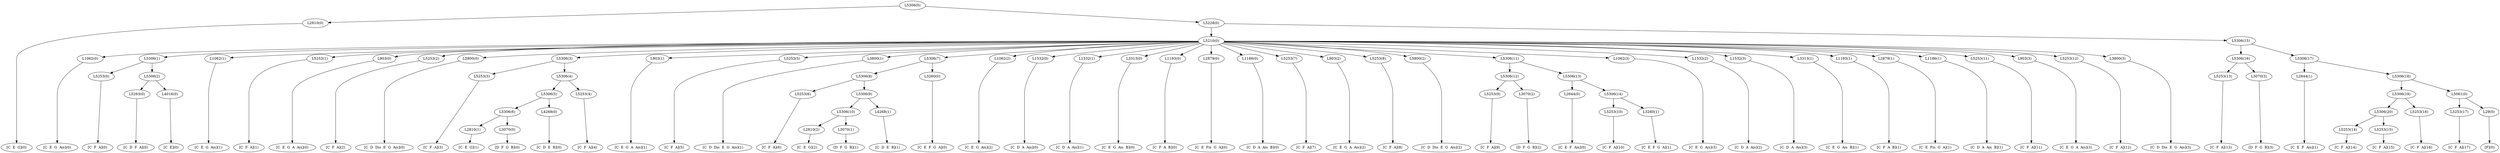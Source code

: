 digraph sample{
"L2810(0)"->"[C  E  G](0)"
"L1062(0)"->"[C  E  G  Ais](0)"
"L5253(0)"->"[C  F  A](0)"
"L5263(0)"->"[C  D  F  A](0)"
"L4016(0)"->"[C  E](0)"
"L5306(2)"->"L5263(0)"
"L5306(2)"->"L4016(0)"
"L5306(1)"->"L5253(0)"
"L5306(1)"->"L5306(2)"
"L1062(1)"->"[C  E  G  Ais](1)"
"L5253(1)"->"[C  F  A](1)"
"L903(0)"->"[C  E  G  A  Ais](0)"
"L5253(2)"->"[C  F  A](2)"
"L3800(0)"->"[C  D  Dis  E  G  Ais](0)"
"L5253(3)"->"[C  F  A](3)"
"L2810(1)"->"[C  E  G](1)"
"L3070(0)"->"[D  F  G  B](0)"
"L5306(6)"->"L2810(1)"
"L5306(6)"->"L3070(0)"
"L4268(0)"->"[C  D  E  B](0)"
"L5306(5)"->"L5306(6)"
"L5306(5)"->"L4268(0)"
"L5253(4)"->"[C  F  A](4)"
"L5306(4)"->"L5306(5)"
"L5306(4)"->"L5253(4)"
"L5306(3)"->"L5253(3)"
"L5306(3)"->"L5306(4)"
"L903(1)"->"[C  E  G  A  Ais](1)"
"L5253(5)"->"[C  F  A](5)"
"L3800(1)"->"[C  D  Dis  E  G  Ais](1)"
"L5253(6)"->"[C  F  A](6)"
"L2810(2)"->"[C  E  G](2)"
"L3070(1)"->"[D  F  G  B](1)"
"L5306(10)"->"L2810(2)"
"L5306(10)"->"L3070(1)"
"L4268(1)"->"[C  D  E  B](1)"
"L5306(9)"->"L5306(10)"
"L5306(9)"->"L4268(1)"
"L5306(8)"->"L5253(6)"
"L5306(8)"->"L5306(9)"
"L3260(0)"->"[C  E  F  G  A](0)"
"L5306(7)"->"L5306(8)"
"L5306(7)"->"L3260(0)"
"L1062(2)"->"[C  E  G  Ais](2)"
"L1532(0)"->"[C  D  A  Ais](0)"
"L1532(1)"->"[C  D  A  Ais](1)"
"L3313(0)"->"[C  E  G  Ais  B](0)"
"L1193(0)"->"[C  F  A  B](0)"
"L2879(0)"->"[C  E  Fis  G  A](0)"
"L1186(0)"->"[C  D  A  Ais  B](0)"
"L5253(7)"->"[C  F  A](7)"
"L903(2)"->"[C  E  G  A  Ais](2)"
"L5253(8)"->"[C  F  A](8)"
"L3800(2)"->"[C  D  Dis  E  G  Ais](2)"
"L5253(9)"->"[C  F  A](9)"
"L3070(2)"->"[D  F  G  B](2)"
"L5306(12)"->"L5253(9)"
"L5306(12)"->"L3070(2)"
"L2644(0)"->"[C  E  F  Ais](0)"
"L5253(10)"->"[C  F  A](10)"
"L3260(1)"->"[C  E  F  G  A](1)"
"L5306(14)"->"L5253(10)"
"L5306(14)"->"L3260(1)"
"L5306(13)"->"L2644(0)"
"L5306(13)"->"L5306(14)"
"L5306(11)"->"L5306(12)"
"L5306(11)"->"L5306(13)"
"L1062(3)"->"[C  E  G  Ais](3)"
"L1532(2)"->"[C  D  A  Ais](2)"
"L1532(3)"->"[C  D  A  Ais](3)"
"L3313(1)"->"[C  E  G  Ais  B](1)"
"L1193(1)"->"[C  F  A  B](1)"
"L2879(1)"->"[C  E  Fis  G  A](1)"
"L1186(1)"->"[C  D  A  Ais  B](1)"
"L5253(11)"->"[C  F  A](11)"
"L903(3)"->"[C  E  G  A  Ais](3)"
"L5253(12)"->"[C  F  A](12)"
"L3800(3)"->"[C  D  Dis  E  G  Ais](3)"
"L5210(0)"->"L1062(0)"
"L5210(0)"->"L5306(1)"
"L5210(0)"->"L1062(1)"
"L5210(0)"->"L5253(1)"
"L5210(0)"->"L903(0)"
"L5210(0)"->"L5253(2)"
"L5210(0)"->"L3800(0)"
"L5210(0)"->"L5306(3)"
"L5210(0)"->"L903(1)"
"L5210(0)"->"L5253(5)"
"L5210(0)"->"L3800(1)"
"L5210(0)"->"L5306(7)"
"L5210(0)"->"L1062(2)"
"L5210(0)"->"L1532(0)"
"L5210(0)"->"L1532(1)"
"L5210(0)"->"L3313(0)"
"L5210(0)"->"L1193(0)"
"L5210(0)"->"L2879(0)"
"L5210(0)"->"L1186(0)"
"L5210(0)"->"L5253(7)"
"L5210(0)"->"L903(2)"
"L5210(0)"->"L5253(8)"
"L5210(0)"->"L3800(2)"
"L5210(0)"->"L5306(11)"
"L5210(0)"->"L1062(3)"
"L5210(0)"->"L1532(2)"
"L5210(0)"->"L1532(3)"
"L5210(0)"->"L3313(1)"
"L5210(0)"->"L1193(1)"
"L5210(0)"->"L2879(1)"
"L5210(0)"->"L1186(1)"
"L5210(0)"->"L5253(11)"
"L5210(0)"->"L903(3)"
"L5210(0)"->"L5253(12)"
"L5210(0)"->"L3800(3)"
"L5253(13)"->"[C  F  A](13)"
"L3070(3)"->"[D  F  G  B](3)"
"L5306(16)"->"L5253(13)"
"L5306(16)"->"L3070(3)"
"L2644(1)"->"[C  E  F  Ais](1)"
"L5253(14)"->"[C  F  A](14)"
"L5253(15)"->"[C  F  A](15)"
"L5306(20)"->"L5253(14)"
"L5306(20)"->"L5253(15)"
"L5253(16)"->"[C  F  A](16)"
"L5306(19)"->"L5306(20)"
"L5306(19)"->"L5253(16)"
"L5253(17)"->"[C  F  A](17)"
"L29(0)"->"[F](0)"
"L5061(0)"->"L5253(17)"
"L5061(0)"->"L29(0)"
"L5306(18)"->"L5306(19)"
"L5306(18)"->"L5061(0)"
"L5306(17)"->"L2644(1)"
"L5306(17)"->"L5306(18)"
"L5306(15)"->"L5306(16)"
"L5306(15)"->"L5306(17)"
"L5228(0)"->"L5210(0)"
"L5228(0)"->"L5306(15)"
"L5306(0)"->"L2810(0)"
"L5306(0)"->"L5228(0)"
{rank = min; "L5306(0)"}
{rank = same; "L2810(0)"; "L5228(0)";}
{rank = same; "L5210(0)"; "L5306(15)";}
{rank = same; "L1062(0)"; "L5306(1)"; "L1062(1)"; "L5253(1)"; "L903(0)"; "L5253(2)"; "L3800(0)"; "L5306(3)"; "L903(1)"; "L5253(5)"; "L3800(1)"; "L5306(7)"; "L1062(2)"; "L1532(0)"; "L1532(1)"; "L3313(0)"; "L1193(0)"; "L2879(0)"; "L1186(0)"; "L5253(7)"; "L903(2)"; "L5253(8)"; "L3800(2)"; "L5306(11)"; "L1062(3)"; "L1532(2)"; "L1532(3)"; "L3313(1)"; "L1193(1)"; "L2879(1)"; "L1186(1)"; "L5253(11)"; "L903(3)"; "L5253(12)"; "L3800(3)"; "L5306(16)"; "L5306(17)";}
{rank = same; "L5253(0)"; "L5306(2)"; "L5253(3)"; "L5306(4)"; "L5306(8)"; "L3260(0)"; "L5306(12)"; "L5306(13)"; "L5253(13)"; "L3070(3)"; "L2644(1)"; "L5306(18)";}
{rank = same; "L5263(0)"; "L4016(0)"; "L5306(5)"; "L5253(4)"; "L5253(6)"; "L5306(9)"; "L5253(9)"; "L3070(2)"; "L2644(0)"; "L5306(14)"; "L5306(19)"; "L5061(0)";}
{rank = same; "L5306(6)"; "L4268(0)"; "L5306(10)"; "L4268(1)"; "L5253(10)"; "L3260(1)"; "L5306(20)"; "L5253(16)"; "L5253(17)"; "L29(0)";}
{rank = same; "L2810(1)"; "L3070(0)"; "L2810(2)"; "L3070(1)"; "L5253(14)"; "L5253(15)";}
{rank = max; "[C  D  A  Ais  B](0)"; "[C  D  A  Ais  B](1)"; "[C  D  A  Ais](0)"; "[C  D  A  Ais](1)"; "[C  D  A  Ais](2)"; "[C  D  A  Ais](3)"; "[C  D  Dis  E  G  Ais](0)"; "[C  D  Dis  E  G  Ais](1)"; "[C  D  Dis  E  G  Ais](2)"; "[C  D  Dis  E  G  Ais](3)"; "[C  D  E  B](0)"; "[C  D  E  B](1)"; "[C  D  F  A](0)"; "[C  E  F  Ais](0)"; "[C  E  F  Ais](1)"; "[C  E  F  G  A](0)"; "[C  E  F  G  A](1)"; "[C  E  Fis  G  A](0)"; "[C  E  Fis  G  A](1)"; "[C  E  G  A  Ais](0)"; "[C  E  G  A  Ais](1)"; "[C  E  G  A  Ais](2)"; "[C  E  G  A  Ais](3)"; "[C  E  G  Ais  B](0)"; "[C  E  G  Ais  B](1)"; "[C  E  G  Ais](0)"; "[C  E  G  Ais](1)"; "[C  E  G  Ais](2)"; "[C  E  G  Ais](3)"; "[C  E  G](0)"; "[C  E  G](1)"; "[C  E  G](2)"; "[C  E](0)"; "[C  F  A  B](0)"; "[C  F  A  B](1)"; "[C  F  A](0)"; "[C  F  A](1)"; "[C  F  A](10)"; "[C  F  A](11)"; "[C  F  A](12)"; "[C  F  A](13)"; "[C  F  A](14)"; "[C  F  A](15)"; "[C  F  A](16)"; "[C  F  A](17)"; "[C  F  A](2)"; "[C  F  A](3)"; "[C  F  A](4)"; "[C  F  A](5)"; "[C  F  A](6)"; "[C  F  A](7)"; "[C  F  A](8)"; "[C  F  A](9)"; "[D  F  G  B](0)"; "[D  F  G  B](1)"; "[D  F  G  B](2)"; "[D  F  G  B](3)"; "[F](0)";}
}